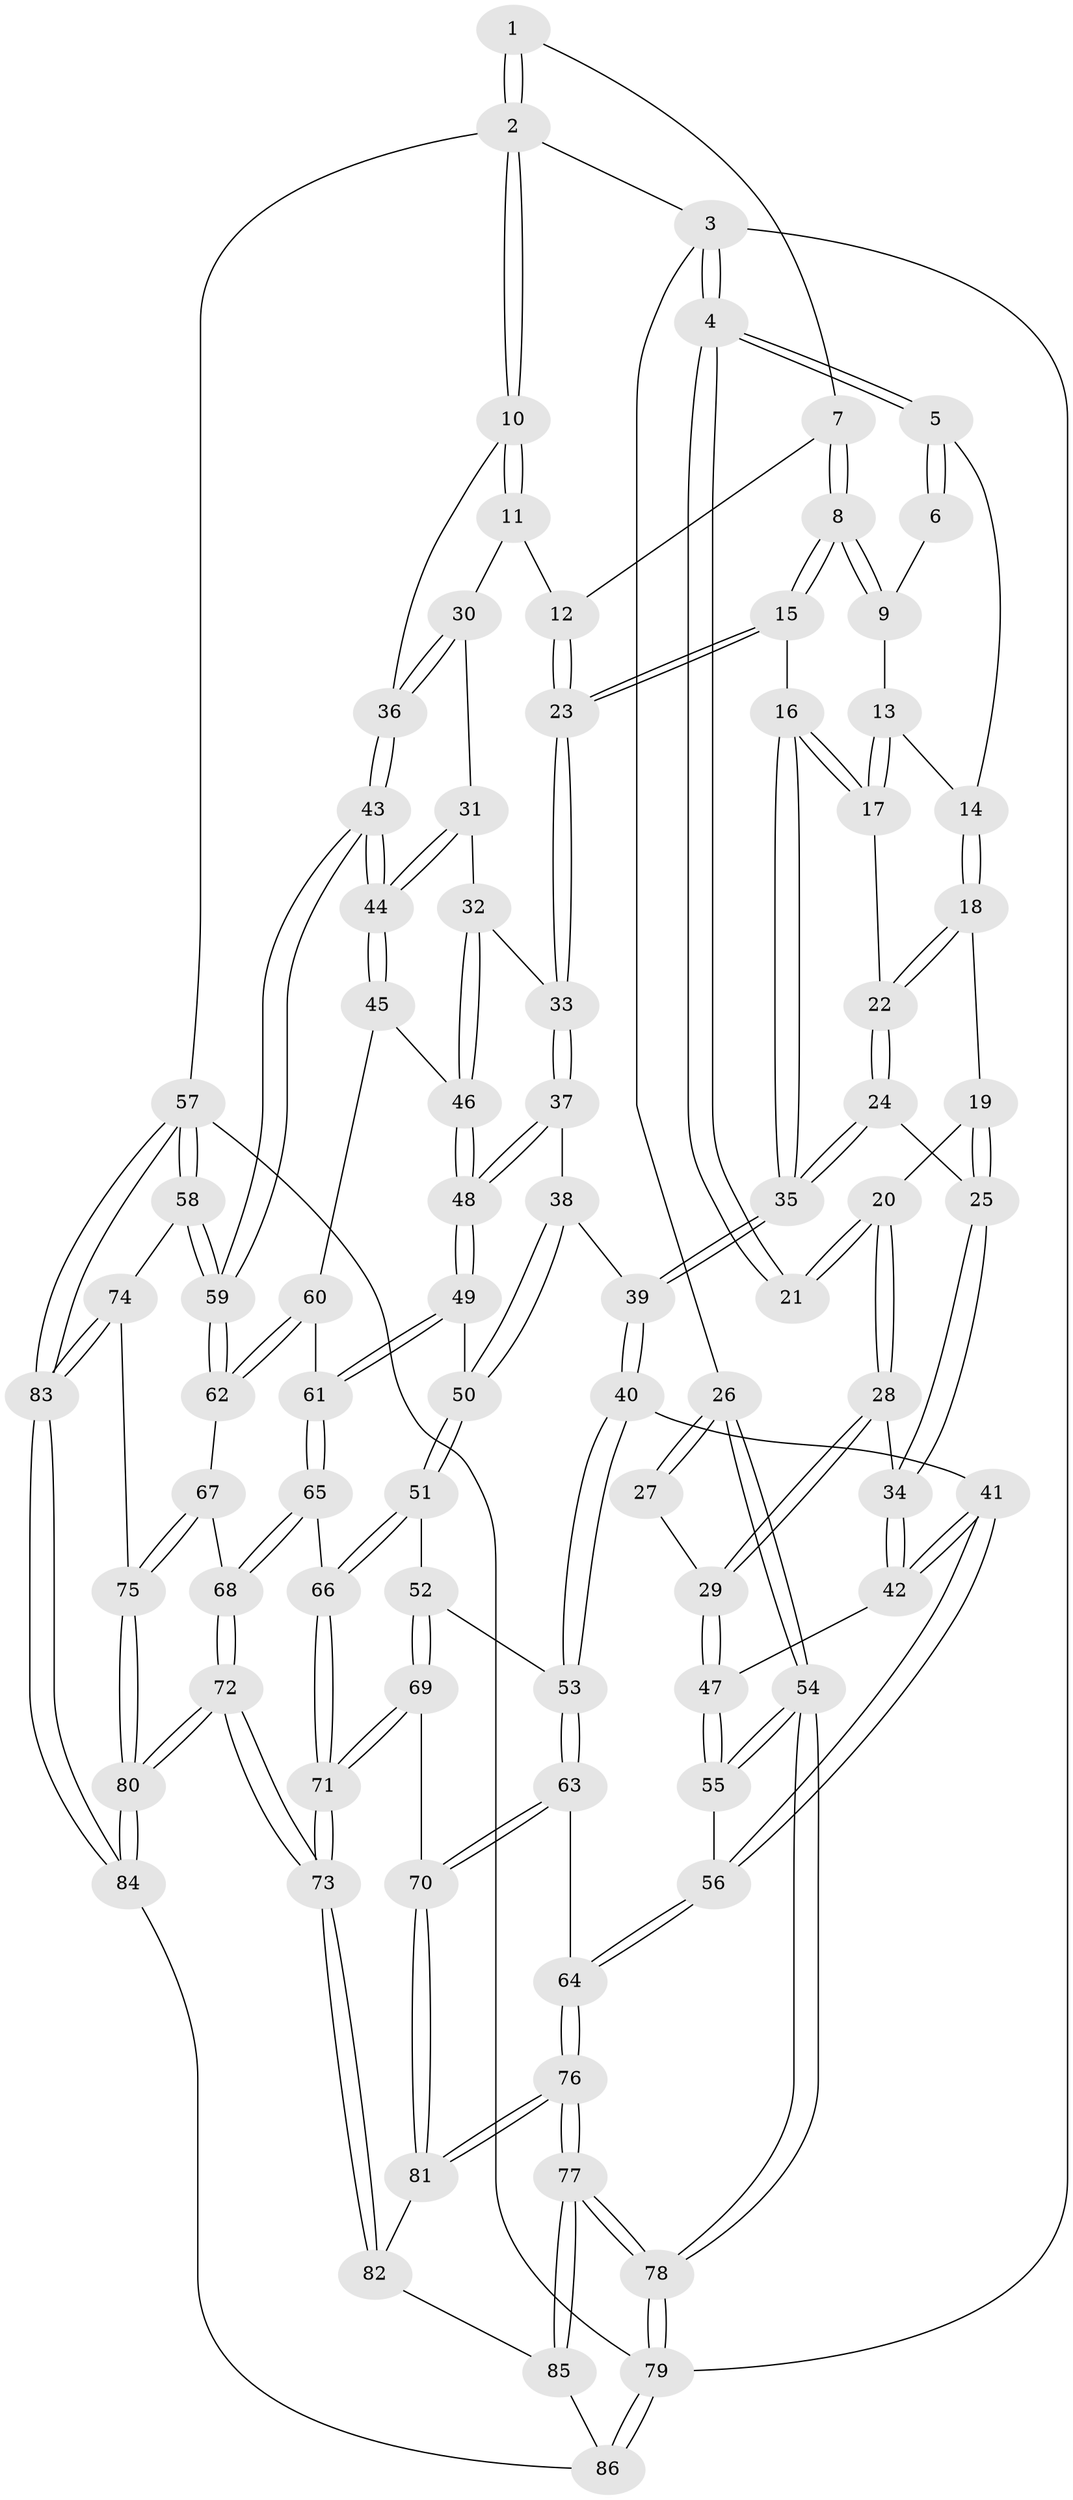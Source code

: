 // Generated by graph-tools (version 1.1) at 2025/11/02/27/25 16:11:51]
// undirected, 86 vertices, 212 edges
graph export_dot {
graph [start="1"]
  node [color=gray90,style=filled];
  1 [pos="+0.7837104596254809+0"];
  2 [pos="+1+0"];
  3 [pos="+0+0"];
  4 [pos="+0+0"];
  5 [pos="+0+0"];
  6 [pos="+0.366984897387503+0"];
  7 [pos="+0.7338167668597624+0"];
  8 [pos="+0.5625062905213016+0.1567258248946624"];
  9 [pos="+0.4599217847931094+0.10444230927207035"];
  10 [pos="+1+0.16973764453942047"];
  11 [pos="+0.8547093373885374+0.19432330829560973"];
  12 [pos="+0.8251337850880527+0.17550880349317957"];
  13 [pos="+0.3375161363126833+0.14635264610386037"];
  14 [pos="+0.27954188554490966+0.1428985825645857"];
  15 [pos="+0.5812727789589778+0.2508804889084422"];
  16 [pos="+0.449924701858122+0.29506636910008466"];
  17 [pos="+0.3989971133953198+0.27842322707183176"];
  18 [pos="+0.2770660187929489+0.15094771825528722"];
  19 [pos="+0.22642226501046378+0.224714763596989"];
  20 [pos="+0.14080316913914617+0.2645292081025297"];
  21 [pos="+0.08021702507671984+0.2044726018102234"];
  22 [pos="+0.3227453312061136+0.3036464148711932"];
  23 [pos="+0.6042632988653494+0.2765726402137334"];
  24 [pos="+0.27755829773030083+0.3659286428678723"];
  25 [pos="+0.2737679523223011+0.36619159169297416"];
  26 [pos="+0+0.5157459029226515"];
  27 [pos="+0.06328269636400802+0.24452369224447237"];
  28 [pos="+0.14349503451106832+0.3414350794063354"];
  29 [pos="+0.02659072827364129+0.42579413410698813"];
  30 [pos="+0.8268425137343804+0.3325850991810269"];
  31 [pos="+0.7975221846632589+0.3661684400516358"];
  32 [pos="+0.783139435044028+0.3686398741047269"];
  33 [pos="+0.6171421351426944+0.31109815260577073"];
  34 [pos="+0.24868624719982718+0.3771162742852187"];
  35 [pos="+0.3844984236249473+0.4357162529968093"];
  36 [pos="+1+0.33347475651567626"];
  37 [pos="+0.6104089445796054+0.3377277210155001"];
  38 [pos="+0.5402123810707251+0.43797422471697695"];
  39 [pos="+0.3866096699380286+0.44031978191293436"];
  40 [pos="+0.3666810886453476+0.5513561345761404"];
  41 [pos="+0.23342173566134397+0.5325319585078699"];
  42 [pos="+0.2149121581339274+0.4861186412891615"];
  43 [pos="+1+0.5035060025305133"];
  44 [pos="+0.9513781709077066+0.5120699271653518"];
  45 [pos="+0.913482118058445+0.5321744760092804"];
  46 [pos="+0.7631599854901776+0.4534570672223362"];
  47 [pos="+0.009244002707726361+0.4418402268405255"];
  48 [pos="+0.7102265012270179+0.5663564022397536"];
  49 [pos="+0.7104602847689024+0.589323466969331"];
  50 [pos="+0.5456121306847513+0.521434873170121"];
  51 [pos="+0.4463302066036288+0.6226539418776772"];
  52 [pos="+0.4245074105489051+0.6150983085977245"];
  53 [pos="+0.37591010416126525+0.5671654741827853"];
  54 [pos="+0+0.5178185695762277"];
  55 [pos="+0+0.5197715957343655"];
  56 [pos="+0.12411480650784906+0.6765556457084708"];
  57 [pos="+1+1"];
  58 [pos="+1+0.8033950631559504"];
  59 [pos="+1+0.6477584314650379"];
  60 [pos="+0.8804491319117674+0.5533941226896999"];
  61 [pos="+0.7124729852342032+0.5934366123833696"];
  62 [pos="+0.8711107775795763+0.7311893601255698"];
  63 [pos="+0.17200065480429022+0.7298279692645503"];
  64 [pos="+0.13709607580756683+0.697507910563092"];
  65 [pos="+0.7059320545187011+0.6262275745608019"];
  66 [pos="+0.4732214520108559+0.6584188367212463"];
  67 [pos="+0.8704937472367235+0.7316660584859624"];
  68 [pos="+0.7200903122397752+0.715621602193578"];
  69 [pos="+0.26064240939081257+0.7915869068129643"];
  70 [pos="+0.2214772381784033+0.7993468263987322"];
  71 [pos="+0.5166067473436632+0.8472679013389678"];
  72 [pos="+0.6091852415723694+0.9479754859731127"];
  73 [pos="+0.5695482429084391+0.9079648554523492"];
  74 [pos="+0.9227694619724927+0.893958847483754"];
  75 [pos="+0.9040768503408+0.8975688277519271"];
  76 [pos="+0+0.9489352388126677"];
  77 [pos="+0+1"];
  78 [pos="+0+1"];
  79 [pos="+0+1"];
  80 [pos="+0.6499389725588742+1"];
  81 [pos="+0.2035492302340661+0.8861528119091286"];
  82 [pos="+0.21151902706008435+0.9077556206574748"];
  83 [pos="+1+1"];
  84 [pos="+0.6439849473927189+1"];
  85 [pos="+0.22683342852597493+0.966346251611933"];
  86 [pos="+0.309992826797898+1"];
  1 -- 2;
  1 -- 2;
  1 -- 7;
  2 -- 3;
  2 -- 10;
  2 -- 10;
  2 -- 57;
  3 -- 4;
  3 -- 4;
  3 -- 26;
  3 -- 79;
  4 -- 5;
  4 -- 5;
  4 -- 21;
  4 -- 21;
  5 -- 6;
  5 -- 6;
  5 -- 14;
  6 -- 9;
  7 -- 8;
  7 -- 8;
  7 -- 12;
  8 -- 9;
  8 -- 9;
  8 -- 15;
  8 -- 15;
  9 -- 13;
  10 -- 11;
  10 -- 11;
  10 -- 36;
  11 -- 12;
  11 -- 30;
  12 -- 23;
  12 -- 23;
  13 -- 14;
  13 -- 17;
  13 -- 17;
  14 -- 18;
  14 -- 18;
  15 -- 16;
  15 -- 23;
  15 -- 23;
  16 -- 17;
  16 -- 17;
  16 -- 35;
  16 -- 35;
  17 -- 22;
  18 -- 19;
  18 -- 22;
  18 -- 22;
  19 -- 20;
  19 -- 25;
  19 -- 25;
  20 -- 21;
  20 -- 21;
  20 -- 28;
  20 -- 28;
  22 -- 24;
  22 -- 24;
  23 -- 33;
  23 -- 33;
  24 -- 25;
  24 -- 35;
  24 -- 35;
  25 -- 34;
  25 -- 34;
  26 -- 27;
  26 -- 27;
  26 -- 54;
  26 -- 54;
  27 -- 29;
  28 -- 29;
  28 -- 29;
  28 -- 34;
  29 -- 47;
  29 -- 47;
  30 -- 31;
  30 -- 36;
  30 -- 36;
  31 -- 32;
  31 -- 44;
  31 -- 44;
  32 -- 33;
  32 -- 46;
  32 -- 46;
  33 -- 37;
  33 -- 37;
  34 -- 42;
  34 -- 42;
  35 -- 39;
  35 -- 39;
  36 -- 43;
  36 -- 43;
  37 -- 38;
  37 -- 48;
  37 -- 48;
  38 -- 39;
  38 -- 50;
  38 -- 50;
  39 -- 40;
  39 -- 40;
  40 -- 41;
  40 -- 53;
  40 -- 53;
  41 -- 42;
  41 -- 42;
  41 -- 56;
  41 -- 56;
  42 -- 47;
  43 -- 44;
  43 -- 44;
  43 -- 59;
  43 -- 59;
  44 -- 45;
  44 -- 45;
  45 -- 46;
  45 -- 60;
  46 -- 48;
  46 -- 48;
  47 -- 55;
  47 -- 55;
  48 -- 49;
  48 -- 49;
  49 -- 50;
  49 -- 61;
  49 -- 61;
  50 -- 51;
  50 -- 51;
  51 -- 52;
  51 -- 66;
  51 -- 66;
  52 -- 53;
  52 -- 69;
  52 -- 69;
  53 -- 63;
  53 -- 63;
  54 -- 55;
  54 -- 55;
  54 -- 78;
  54 -- 78;
  55 -- 56;
  56 -- 64;
  56 -- 64;
  57 -- 58;
  57 -- 58;
  57 -- 83;
  57 -- 83;
  57 -- 79;
  58 -- 59;
  58 -- 59;
  58 -- 74;
  59 -- 62;
  59 -- 62;
  60 -- 61;
  60 -- 62;
  60 -- 62;
  61 -- 65;
  61 -- 65;
  62 -- 67;
  63 -- 64;
  63 -- 70;
  63 -- 70;
  64 -- 76;
  64 -- 76;
  65 -- 66;
  65 -- 68;
  65 -- 68;
  66 -- 71;
  66 -- 71;
  67 -- 68;
  67 -- 75;
  67 -- 75;
  68 -- 72;
  68 -- 72;
  69 -- 70;
  69 -- 71;
  69 -- 71;
  70 -- 81;
  70 -- 81;
  71 -- 73;
  71 -- 73;
  72 -- 73;
  72 -- 73;
  72 -- 80;
  72 -- 80;
  73 -- 82;
  73 -- 82;
  74 -- 75;
  74 -- 83;
  74 -- 83;
  75 -- 80;
  75 -- 80;
  76 -- 77;
  76 -- 77;
  76 -- 81;
  76 -- 81;
  77 -- 78;
  77 -- 78;
  77 -- 85;
  77 -- 85;
  78 -- 79;
  78 -- 79;
  79 -- 86;
  79 -- 86;
  80 -- 84;
  80 -- 84;
  81 -- 82;
  82 -- 85;
  83 -- 84;
  83 -- 84;
  84 -- 86;
  85 -- 86;
}
